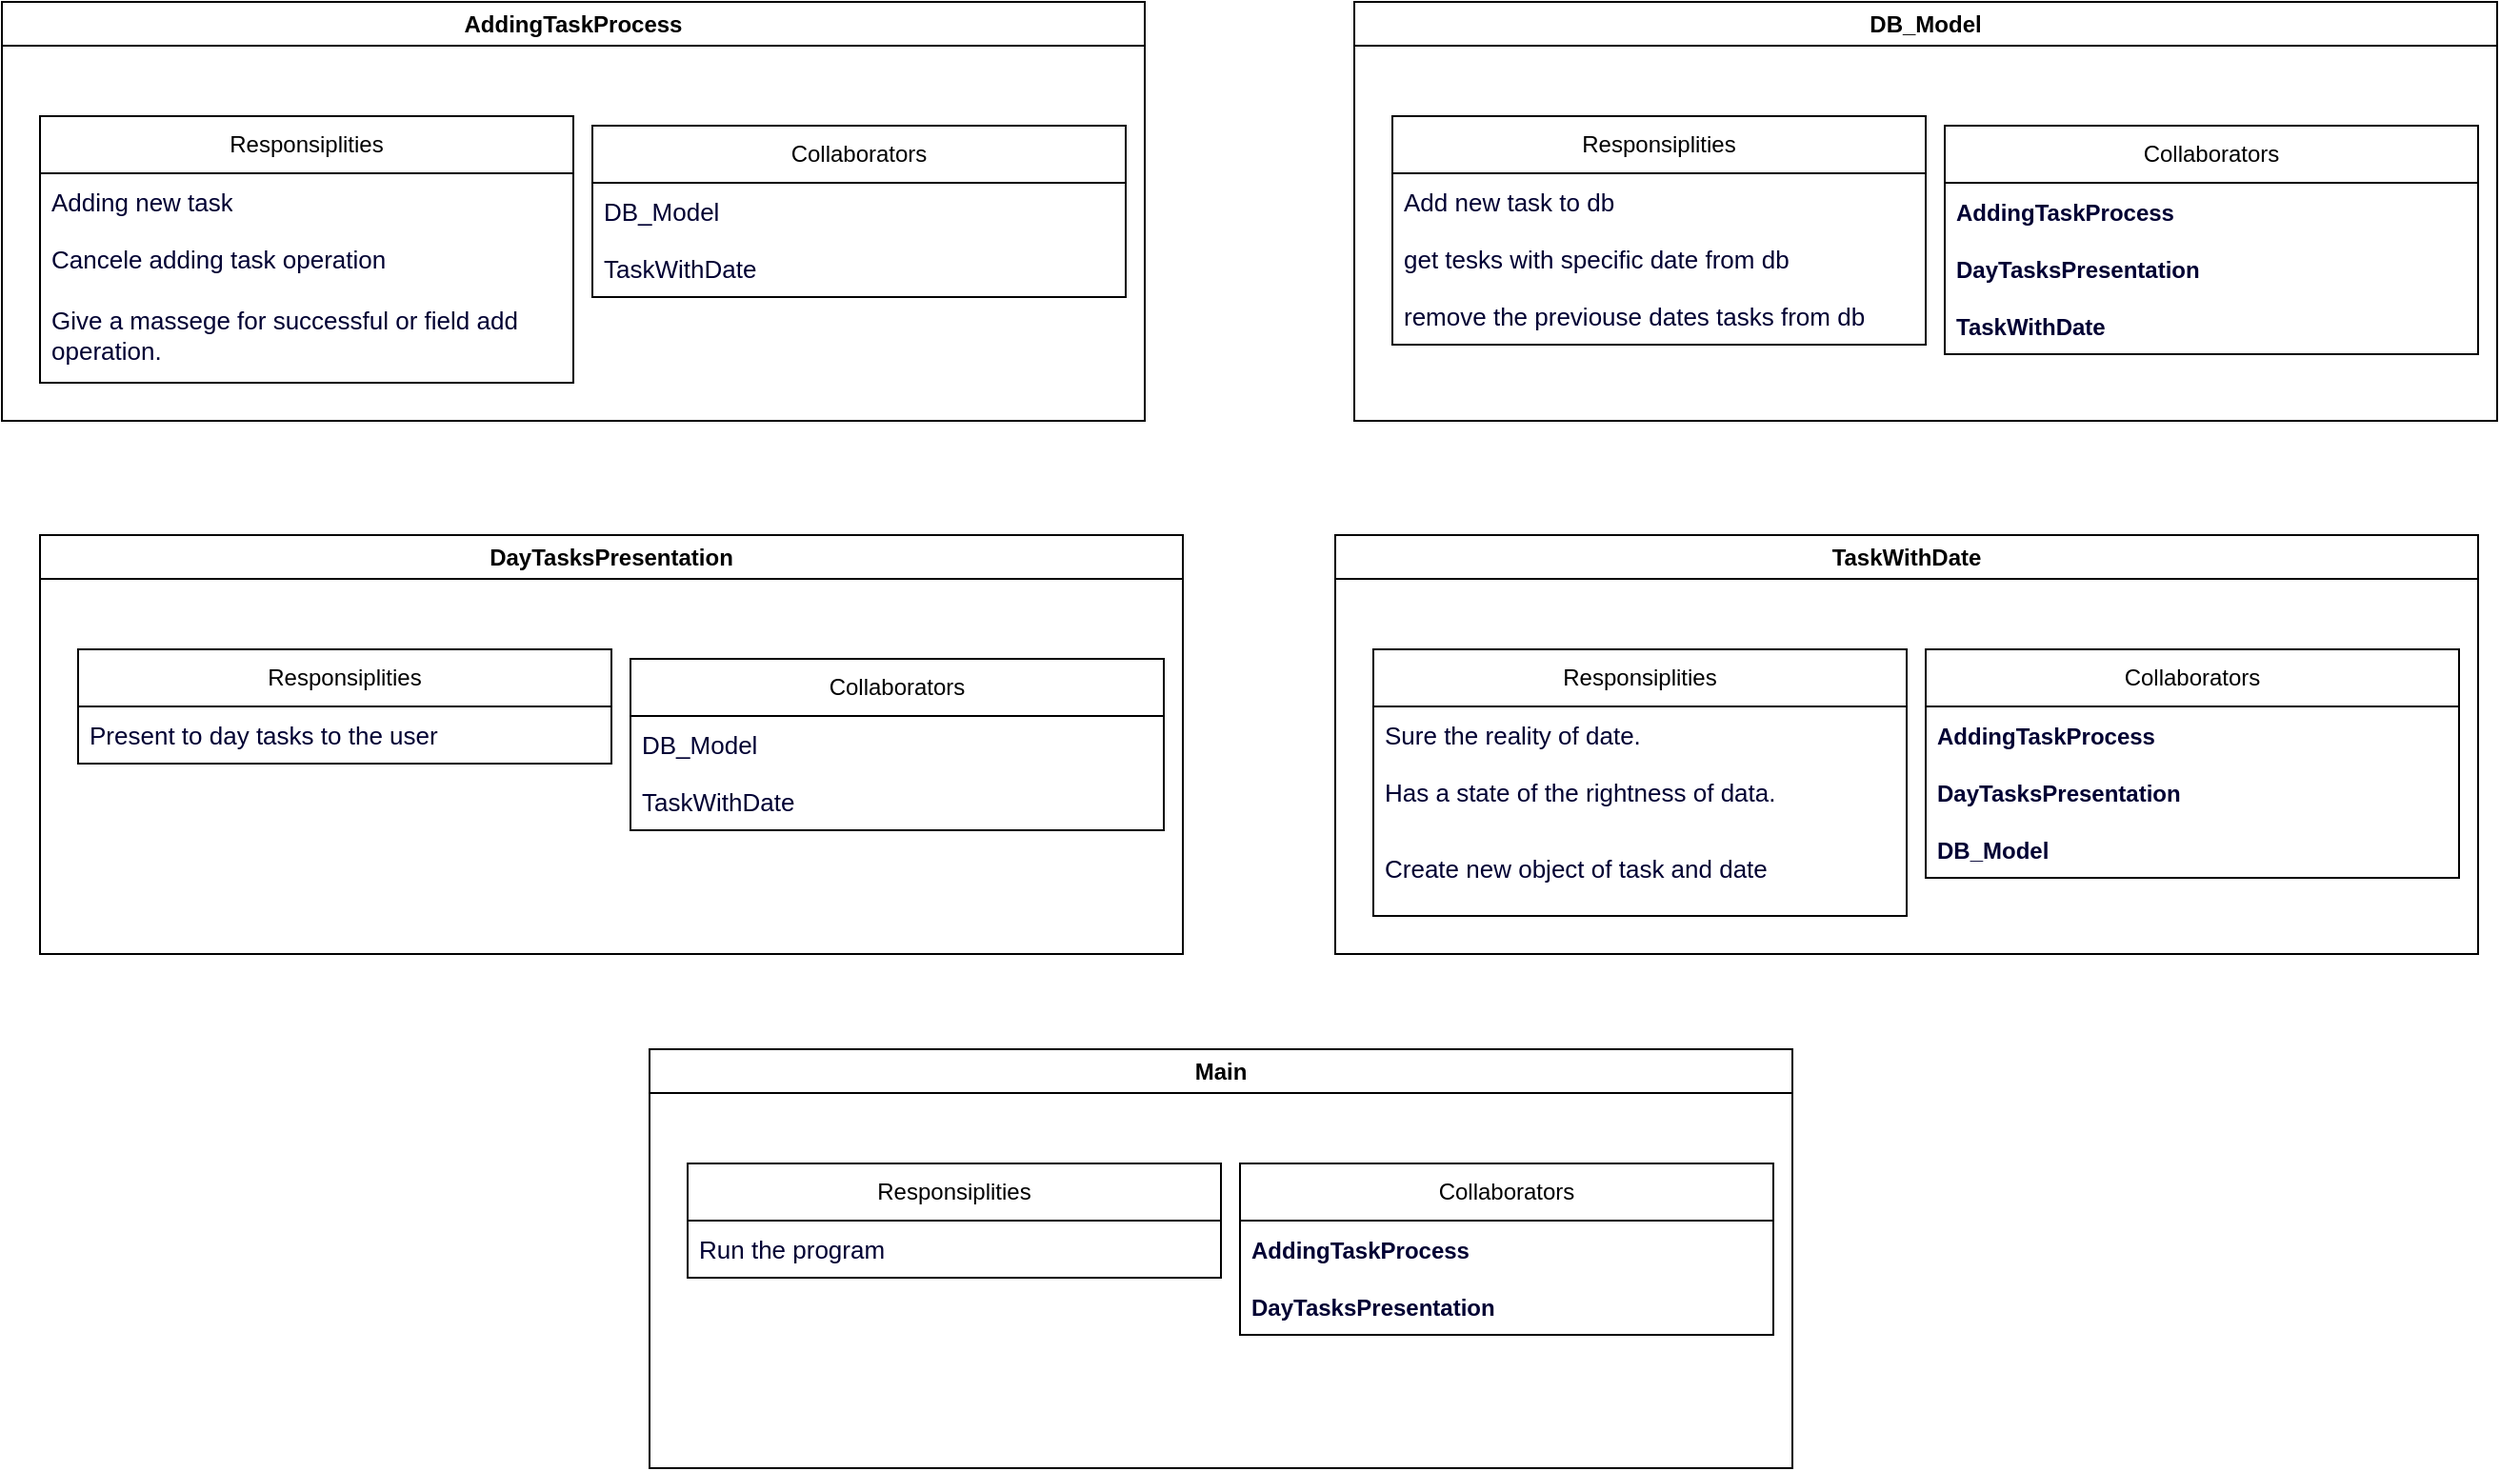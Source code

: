 <mxfile>
    <diagram id="qQj_s9amm8tsBVUw8l7H" name="Page-1">
        <mxGraphModel dx="1296" dy="782" grid="1" gridSize="10" guides="1" tooltips="1" connect="1" arrows="1" fold="1" page="1" pageScale="1" pageWidth="850" pageHeight="1100" background="#ffffff" math="0" shadow="0">
            <root>
                <mxCell id="0"/>
                <mxCell id="1" parent="0"/>
                <mxCell id="2" value="AddingTaskProcess" style="swimlane;whiteSpace=wrap;html=1;" parent="1" vertex="1">
                    <mxGeometry x="140" y="80" width="600" height="220" as="geometry"/>
                </mxCell>
                <mxCell id="3" value="Responsiplities" style="swimlane;fontStyle=0;childLayout=stackLayout;horizontal=1;startSize=30;horizontalStack=0;resizeParent=1;resizeParentMax=0;resizeLast=0;collapsible=1;marginBottom=0;whiteSpace=wrap;html=1;" parent="2" vertex="1">
                    <mxGeometry x="20" y="60" width="280" height="140" as="geometry"/>
                </mxCell>
                <mxCell id="4" value="Adding new task" style="text;strokeColor=none;fillColor=none;align=left;verticalAlign=middle;spacingLeft=4;spacingRight=4;overflow=hidden;points=[[0,0.5],[1,0.5]];portConstraint=eastwest;rotatable=0;whiteSpace=wrap;html=1;fontColor=#000033;fontSize=13;" parent="3" vertex="1">
                    <mxGeometry y="30" width="280" height="30" as="geometry"/>
                </mxCell>
                <mxCell id="5" value="Cancele adding task operation" style="text;strokeColor=none;fillColor=none;align=left;verticalAlign=middle;spacingLeft=4;spacingRight=4;overflow=hidden;points=[[0,0.5],[1,0.5]];portConstraint=eastwest;rotatable=0;whiteSpace=wrap;html=1;fontColor=#000033;fontSize=13;" parent="3" vertex="1">
                    <mxGeometry y="60" width="280" height="30" as="geometry"/>
                </mxCell>
                <mxCell id="6" value="Give a massege for successful or field add operation." style="text;strokeColor=none;fillColor=none;align=left;verticalAlign=middle;spacingLeft=4;spacingRight=4;overflow=hidden;points=[[0,0.5],[1,0.5]];portConstraint=eastwest;rotatable=0;whiteSpace=wrap;html=1;fontColor=#000033;fontSize=13;" parent="3" vertex="1">
                    <mxGeometry y="90" width="280" height="50" as="geometry"/>
                </mxCell>
                <mxCell id="7" value="Collaborators" style="swimlane;fontStyle=0;childLayout=stackLayout;horizontal=1;startSize=30;horizontalStack=0;resizeParent=1;resizeParentMax=0;resizeLast=0;collapsible=1;marginBottom=0;whiteSpace=wrap;html=1;" parent="2" vertex="1">
                    <mxGeometry x="310" y="65" width="280" height="90" as="geometry"/>
                </mxCell>
                <mxCell id="8" value="DB_Model" style="text;strokeColor=none;fillColor=none;align=left;verticalAlign=middle;spacingLeft=4;spacingRight=4;overflow=hidden;points=[[0,0.5],[1,0.5]];portConstraint=eastwest;rotatable=0;whiteSpace=wrap;html=1;fontColor=#000033;fontSize=13;" parent="7" vertex="1">
                    <mxGeometry y="30" width="280" height="30" as="geometry"/>
                </mxCell>
                <mxCell id="9" value="TaskWithDate" style="text;strokeColor=none;fillColor=none;align=left;verticalAlign=middle;spacingLeft=4;spacingRight=4;overflow=hidden;points=[[0,0.5],[1,0.5]];portConstraint=eastwest;rotatable=0;whiteSpace=wrap;html=1;fontColor=#000033;fontSize=13;" parent="7" vertex="1">
                    <mxGeometry y="60" width="280" height="30" as="geometry"/>
                </mxCell>
                <mxCell id="11" value="DayTasksPresentation" style="swimlane;whiteSpace=wrap;html=1;" parent="1" vertex="1">
                    <mxGeometry x="160" y="360" width="600" height="220" as="geometry"/>
                </mxCell>
                <mxCell id="12" value="Responsiplities" style="swimlane;fontStyle=0;childLayout=stackLayout;horizontal=1;startSize=30;horizontalStack=0;resizeParent=1;resizeParentMax=0;resizeLast=0;collapsible=1;marginBottom=0;whiteSpace=wrap;html=1;" parent="11" vertex="1">
                    <mxGeometry x="20" y="60" width="280" height="60" as="geometry"/>
                </mxCell>
                <mxCell id="13" value="Present to day tasks to the user" style="text;strokeColor=none;fillColor=none;align=left;verticalAlign=middle;spacingLeft=4;spacingRight=4;overflow=hidden;points=[[0,0.5],[1,0.5]];portConstraint=eastwest;rotatable=0;whiteSpace=wrap;html=1;fontColor=#000033;fontSize=13;" parent="12" vertex="1">
                    <mxGeometry y="30" width="280" height="30" as="geometry"/>
                </mxCell>
                <mxCell id="16" value="Collaborators" style="swimlane;fontStyle=0;childLayout=stackLayout;horizontal=1;startSize=30;horizontalStack=0;resizeParent=1;resizeParentMax=0;resizeLast=0;collapsible=1;marginBottom=0;whiteSpace=wrap;html=1;" parent="11" vertex="1">
                    <mxGeometry x="310" y="65" width="280" height="90" as="geometry"/>
                </mxCell>
                <mxCell id="17" value="DB_Model" style="text;strokeColor=none;fillColor=none;align=left;verticalAlign=middle;spacingLeft=4;spacingRight=4;overflow=hidden;points=[[0,0.5],[1,0.5]];portConstraint=eastwest;rotatable=0;whiteSpace=wrap;html=1;fontColor=#000033;fontSize=13;" parent="16" vertex="1">
                    <mxGeometry y="30" width="280" height="30" as="geometry"/>
                </mxCell>
                <mxCell id="18" value="TaskWithDate" style="text;strokeColor=none;fillColor=none;align=left;verticalAlign=middle;spacingLeft=4;spacingRight=4;overflow=hidden;points=[[0,0.5],[1,0.5]];portConstraint=eastwest;rotatable=0;whiteSpace=wrap;html=1;fontColor=#000033;fontSize=13;" parent="16" vertex="1">
                    <mxGeometry y="60" width="280" height="30" as="geometry"/>
                </mxCell>
                <mxCell id="19" value="DB_Model" style="swimlane;whiteSpace=wrap;html=1;" parent="1" vertex="1">
                    <mxGeometry x="850" y="80" width="600" height="220" as="geometry"/>
                </mxCell>
                <mxCell id="20" value="Responsiplities" style="swimlane;fontStyle=0;childLayout=stackLayout;horizontal=1;startSize=30;horizontalStack=0;resizeParent=1;resizeParentMax=0;resizeLast=0;collapsible=1;marginBottom=0;whiteSpace=wrap;html=1;" parent="19" vertex="1">
                    <mxGeometry x="20" y="60" width="280" height="120" as="geometry"/>
                </mxCell>
                <mxCell id="25" value="Add new task to db" style="text;strokeColor=none;fillColor=none;align=left;verticalAlign=middle;spacingLeft=4;spacingRight=4;overflow=hidden;points=[[0,0.5],[1,0.5]];portConstraint=eastwest;rotatable=0;whiteSpace=wrap;html=1;fontColor=#000033;fontSize=13;" parent="20" vertex="1">
                    <mxGeometry y="30" width="280" height="30" as="geometry"/>
                </mxCell>
                <mxCell id="21" value="get tesks with specific date from db" style="text;strokeColor=none;fillColor=none;align=left;verticalAlign=middle;spacingLeft=4;spacingRight=4;overflow=hidden;points=[[0,0.5],[1,0.5]];portConstraint=eastwest;rotatable=0;whiteSpace=wrap;html=1;fontColor=#000033;fontSize=13;" parent="20" vertex="1">
                    <mxGeometry y="60" width="280" height="30" as="geometry"/>
                </mxCell>
                <mxCell id="26" value="remove the previouse dates tasks from db" style="text;strokeColor=none;fillColor=none;align=left;verticalAlign=middle;spacingLeft=4;spacingRight=4;overflow=hidden;points=[[0,0.5],[1,0.5]];portConstraint=eastwest;rotatable=0;whiteSpace=wrap;html=1;fontColor=#000033;fontSize=13;" parent="20" vertex="1">
                    <mxGeometry y="90" width="280" height="30" as="geometry"/>
                </mxCell>
                <mxCell id="22" value="Collaborators" style="swimlane;fontStyle=0;childLayout=stackLayout;horizontal=1;startSize=30;horizontalStack=0;resizeParent=1;resizeParentMax=0;resizeLast=0;collapsible=1;marginBottom=0;whiteSpace=wrap;html=1;" parent="19" vertex="1">
                    <mxGeometry x="310" y="65" width="280" height="120" as="geometry"/>
                </mxCell>
                <mxCell id="41" value="&lt;span style=&quot;font-size: 12px; font-weight: 700; text-align: center;&quot;&gt;AddingTaskProcess&lt;/span&gt;" style="text;strokeColor=none;fillColor=none;align=left;verticalAlign=middle;spacingLeft=4;spacingRight=4;overflow=hidden;points=[[0,0.5],[1,0.5]];portConstraint=eastwest;rotatable=0;whiteSpace=wrap;html=1;fontColor=#000033;fontSize=13;" parent="22" vertex="1">
                    <mxGeometry y="30" width="280" height="30" as="geometry"/>
                </mxCell>
                <mxCell id="55" value="&lt;span style=&quot;font-size: 12px; font-weight: 700; text-align: center;&quot;&gt;DayTasksPresentation&lt;/span&gt;" style="text;strokeColor=none;fillColor=none;align=left;verticalAlign=middle;spacingLeft=4;spacingRight=4;overflow=hidden;points=[[0,0.5],[1,0.5]];portConstraint=eastwest;rotatable=0;whiteSpace=wrap;html=1;fontColor=#000033;fontSize=13;" parent="22" vertex="1">
                    <mxGeometry y="60" width="280" height="30" as="geometry"/>
                </mxCell>
                <mxCell id="23" value="&lt;span style=&quot;font-size: 12px; font-weight: 700; text-align: center;&quot;&gt;TaskWithDate&lt;/span&gt;" style="text;strokeColor=none;fillColor=none;align=left;verticalAlign=middle;spacingLeft=4;spacingRight=4;overflow=hidden;points=[[0,0.5],[1,0.5]];portConstraint=eastwest;rotatable=0;whiteSpace=wrap;html=1;fontColor=#000033;fontSize=13;" parent="22" vertex="1">
                    <mxGeometry y="90" width="280" height="30" as="geometry"/>
                </mxCell>
                <mxCell id="29" value="TaskWithDate" style="swimlane;whiteSpace=wrap;html=1;" parent="1" vertex="1">
                    <mxGeometry x="840" y="360" width="600" height="220" as="geometry"/>
                </mxCell>
                <mxCell id="30" value="Responsiplities" style="swimlane;fontStyle=0;childLayout=stackLayout;horizontal=1;startSize=30;horizontalStack=0;resizeParent=1;resizeParentMax=0;resizeLast=0;collapsible=1;marginBottom=0;whiteSpace=wrap;html=1;" parent="29" vertex="1">
                    <mxGeometry x="20" y="60" width="280" height="140" as="geometry"/>
                </mxCell>
                <mxCell id="31" value="Sure the reality of date." style="text;strokeColor=none;fillColor=none;align=left;verticalAlign=middle;spacingLeft=4;spacingRight=4;overflow=hidden;points=[[0,0.5],[1,0.5]];portConstraint=eastwest;rotatable=0;whiteSpace=wrap;html=1;fontColor=#000033;fontSize=13;" parent="30" vertex="1">
                    <mxGeometry y="30" width="280" height="30" as="geometry"/>
                </mxCell>
                <mxCell id="37" value="Has a state of the rightness of data." style="text;strokeColor=none;fillColor=none;align=left;verticalAlign=middle;spacingLeft=4;spacingRight=4;overflow=hidden;points=[[0,0.5],[1,0.5]];portConstraint=eastwest;rotatable=0;whiteSpace=wrap;html=1;fontColor=#000033;fontSize=13;" parent="30" vertex="1">
                    <mxGeometry y="60" width="280" height="30" as="geometry"/>
                </mxCell>
                <mxCell id="38" value="Create new object of task and date" style="text;strokeColor=none;fillColor=none;align=left;verticalAlign=middle;spacingLeft=4;spacingRight=4;overflow=hidden;points=[[0,0.5],[1,0.5]];portConstraint=eastwest;rotatable=0;whiteSpace=wrap;html=1;fontColor=#000033;fontSize=13;" parent="30" vertex="1">
                    <mxGeometry y="90" width="280" height="50" as="geometry"/>
                </mxCell>
                <mxCell id="44" value="Collaborators" style="swimlane;fontStyle=0;childLayout=stackLayout;horizontal=1;startSize=30;horizontalStack=0;resizeParent=1;resizeParentMax=0;resizeLast=0;collapsible=1;marginBottom=0;whiteSpace=wrap;html=1;" parent="29" vertex="1">
                    <mxGeometry x="310" y="60" width="280" height="120" as="geometry">
                        <mxRectangle x="310" y="60" width="110" height="30" as="alternateBounds"/>
                    </mxGeometry>
                </mxCell>
                <mxCell id="45" value="&lt;span style=&quot;font-size: 12px; font-weight: 700; text-align: center;&quot;&gt;AddingTaskProcess&lt;/span&gt;" style="text;strokeColor=none;fillColor=none;align=left;verticalAlign=middle;spacingLeft=4;spacingRight=4;overflow=hidden;points=[[0,0.5],[1,0.5]];portConstraint=eastwest;rotatable=0;whiteSpace=wrap;html=1;fontColor=#000033;fontSize=13;" parent="44" vertex="1">
                    <mxGeometry y="30" width="280" height="30" as="geometry"/>
                </mxCell>
                <mxCell id="46" value="&lt;span style=&quot;font-size: 12px; font-weight: 700; text-align: center;&quot;&gt;DayTasksPresentation&lt;/span&gt;" style="text;strokeColor=none;fillColor=none;align=left;verticalAlign=middle;spacingLeft=4;spacingRight=4;overflow=hidden;points=[[0,0.5],[1,0.5]];portConstraint=eastwest;rotatable=0;whiteSpace=wrap;html=1;fontColor=#000033;fontSize=13;" parent="44" vertex="1">
                    <mxGeometry y="60" width="280" height="30" as="geometry"/>
                </mxCell>
                <mxCell id="56" value="&lt;span style=&quot;font-size: 12px; font-weight: 700; text-align: center;&quot;&gt;DB_Model&lt;/span&gt;" style="text;strokeColor=none;fillColor=none;align=left;verticalAlign=middle;spacingLeft=4;spacingRight=4;overflow=hidden;points=[[0,0.5],[1,0.5]];portConstraint=eastwest;rotatable=0;whiteSpace=wrap;html=1;fontColor=#000033;fontSize=13;" vertex="1" parent="44">
                    <mxGeometry y="90" width="280" height="30" as="geometry"/>
                </mxCell>
                <mxCell id="47" value="Main" style="swimlane;whiteSpace=wrap;html=1;" parent="1" vertex="1">
                    <mxGeometry x="480" y="630" width="600" height="220" as="geometry"/>
                </mxCell>
                <mxCell id="48" value="Responsiplities" style="swimlane;fontStyle=0;childLayout=stackLayout;horizontal=1;startSize=30;horizontalStack=0;resizeParent=1;resizeParentMax=0;resizeLast=0;collapsible=1;marginBottom=0;whiteSpace=wrap;html=1;" parent="47" vertex="1">
                    <mxGeometry x="20" y="60" width="280" height="60" as="geometry"/>
                </mxCell>
                <mxCell id="49" value="Run the program" style="text;strokeColor=none;fillColor=none;align=left;verticalAlign=middle;spacingLeft=4;spacingRight=4;overflow=hidden;points=[[0,0.5],[1,0.5]];portConstraint=eastwest;rotatable=0;whiteSpace=wrap;html=1;fontColor=#000033;fontSize=13;" parent="48" vertex="1">
                    <mxGeometry y="30" width="280" height="30" as="geometry"/>
                </mxCell>
                <mxCell id="52" value="Collaborators" style="swimlane;fontStyle=0;childLayout=stackLayout;horizontal=1;startSize=30;horizontalStack=0;resizeParent=1;resizeParentMax=0;resizeLast=0;collapsible=1;marginBottom=0;whiteSpace=wrap;html=1;" parent="47" vertex="1">
                    <mxGeometry x="310" y="60" width="280" height="90" as="geometry">
                        <mxRectangle x="310" y="60" width="110" height="30" as="alternateBounds"/>
                    </mxGeometry>
                </mxCell>
                <mxCell id="53" value="&lt;span style=&quot;font-size: 12px; font-weight: 700; text-align: center;&quot;&gt;AddingTaskProcess&lt;/span&gt;" style="text;strokeColor=none;fillColor=none;align=left;verticalAlign=middle;spacingLeft=4;spacingRight=4;overflow=hidden;points=[[0,0.5],[1,0.5]];portConstraint=eastwest;rotatable=0;whiteSpace=wrap;html=1;fontColor=#000033;fontSize=13;" parent="52" vertex="1">
                    <mxGeometry y="30" width="280" height="30" as="geometry"/>
                </mxCell>
                <mxCell id="54" value="&lt;span style=&quot;font-size: 12px; font-weight: 700; text-align: center;&quot;&gt;DayTasksPresentation&lt;/span&gt;" style="text;strokeColor=none;fillColor=none;align=left;verticalAlign=middle;spacingLeft=4;spacingRight=4;overflow=hidden;points=[[0,0.5],[1,0.5]];portConstraint=eastwest;rotatable=0;whiteSpace=wrap;html=1;fontColor=#000033;fontSize=13;" parent="52" vertex="1">
                    <mxGeometry y="60" width="280" height="30" as="geometry"/>
                </mxCell>
            </root>
        </mxGraphModel>
    </diagram>
</mxfile>